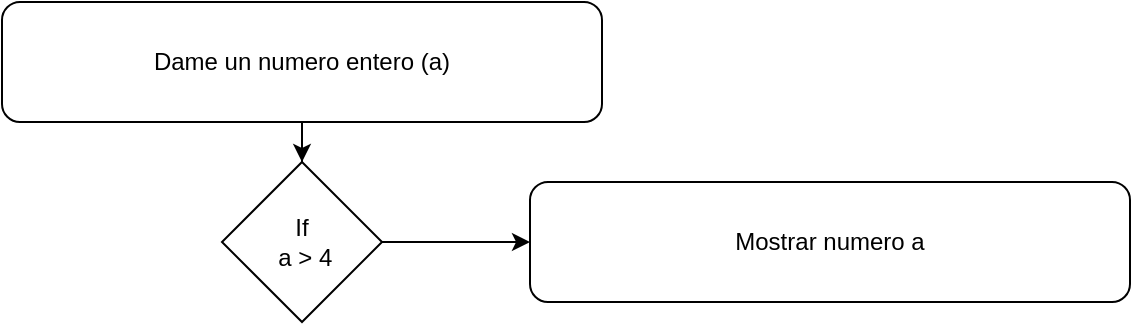 <mxfile version="12.5.5" type="github">
  <diagram id="3xAT6aWjAmRWdDU82_Jx" name="Page-1">
    <mxGraphModel dx="1108" dy="482" grid="1" gridSize="10" guides="1" tooltips="1" connect="1" arrows="1" fold="1" page="1" pageScale="1" pageWidth="827" pageHeight="1169" math="0" shadow="0">
      <root>
        <mxCell id="0"/>
        <mxCell id="1" parent="0"/>
        <mxCell id="MlrHnHFlYhWvZ3quWtXL-21" value="" style="edgeStyle=orthogonalEdgeStyle;rounded=0;orthogonalLoop=1;jettySize=auto;html=1;" edge="1" parent="1" source="MlrHnHFlYhWvZ3quWtXL-1" target="MlrHnHFlYhWvZ3quWtXL-18">
          <mxGeometry relative="1" as="geometry"/>
        </mxCell>
        <mxCell id="MlrHnHFlYhWvZ3quWtXL-1" value="If&lt;br&gt;&amp;nbsp;a &amp;gt; 4" style="rhombus;whiteSpace=wrap;html=1;" vertex="1" parent="1">
          <mxGeometry x="373" y="150" width="80" height="80" as="geometry"/>
        </mxCell>
        <mxCell id="MlrHnHFlYhWvZ3quWtXL-10" style="edgeStyle=orthogonalEdgeStyle;rounded=0;orthogonalLoop=1;jettySize=auto;html=1;entryX=0.5;entryY=0;entryDx=0;entryDy=0;" edge="1" parent="1" source="MlrHnHFlYhWvZ3quWtXL-6" target="MlrHnHFlYhWvZ3quWtXL-1">
          <mxGeometry relative="1" as="geometry"/>
        </mxCell>
        <mxCell id="MlrHnHFlYhWvZ3quWtXL-6" value="Dame un numero entero (a)" style="rounded=1;whiteSpace=wrap;html=1;" vertex="1" parent="1">
          <mxGeometry x="263" y="70" width="300" height="60" as="geometry"/>
        </mxCell>
        <mxCell id="MlrHnHFlYhWvZ3quWtXL-18" value="Mostrar numero a" style="rounded=1;whiteSpace=wrap;html=1;" vertex="1" parent="1">
          <mxGeometry x="527" y="160" width="300" height="60" as="geometry"/>
        </mxCell>
      </root>
    </mxGraphModel>
  </diagram>
</mxfile>

